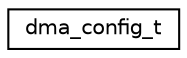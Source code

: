 digraph "Graphical Class Hierarchy"
{
  edge [fontname="Helvetica",fontsize="10",labelfontname="Helvetica",labelfontsize="10"];
  node [fontname="Helvetica",fontsize="10",shape=record];
  rankdir="LR";
  Node0 [label="dma_config_t",height=0.2,width=0.4,color="black", fillcolor="white", style="filled",URL="$structdma__config__t.html"];
}
